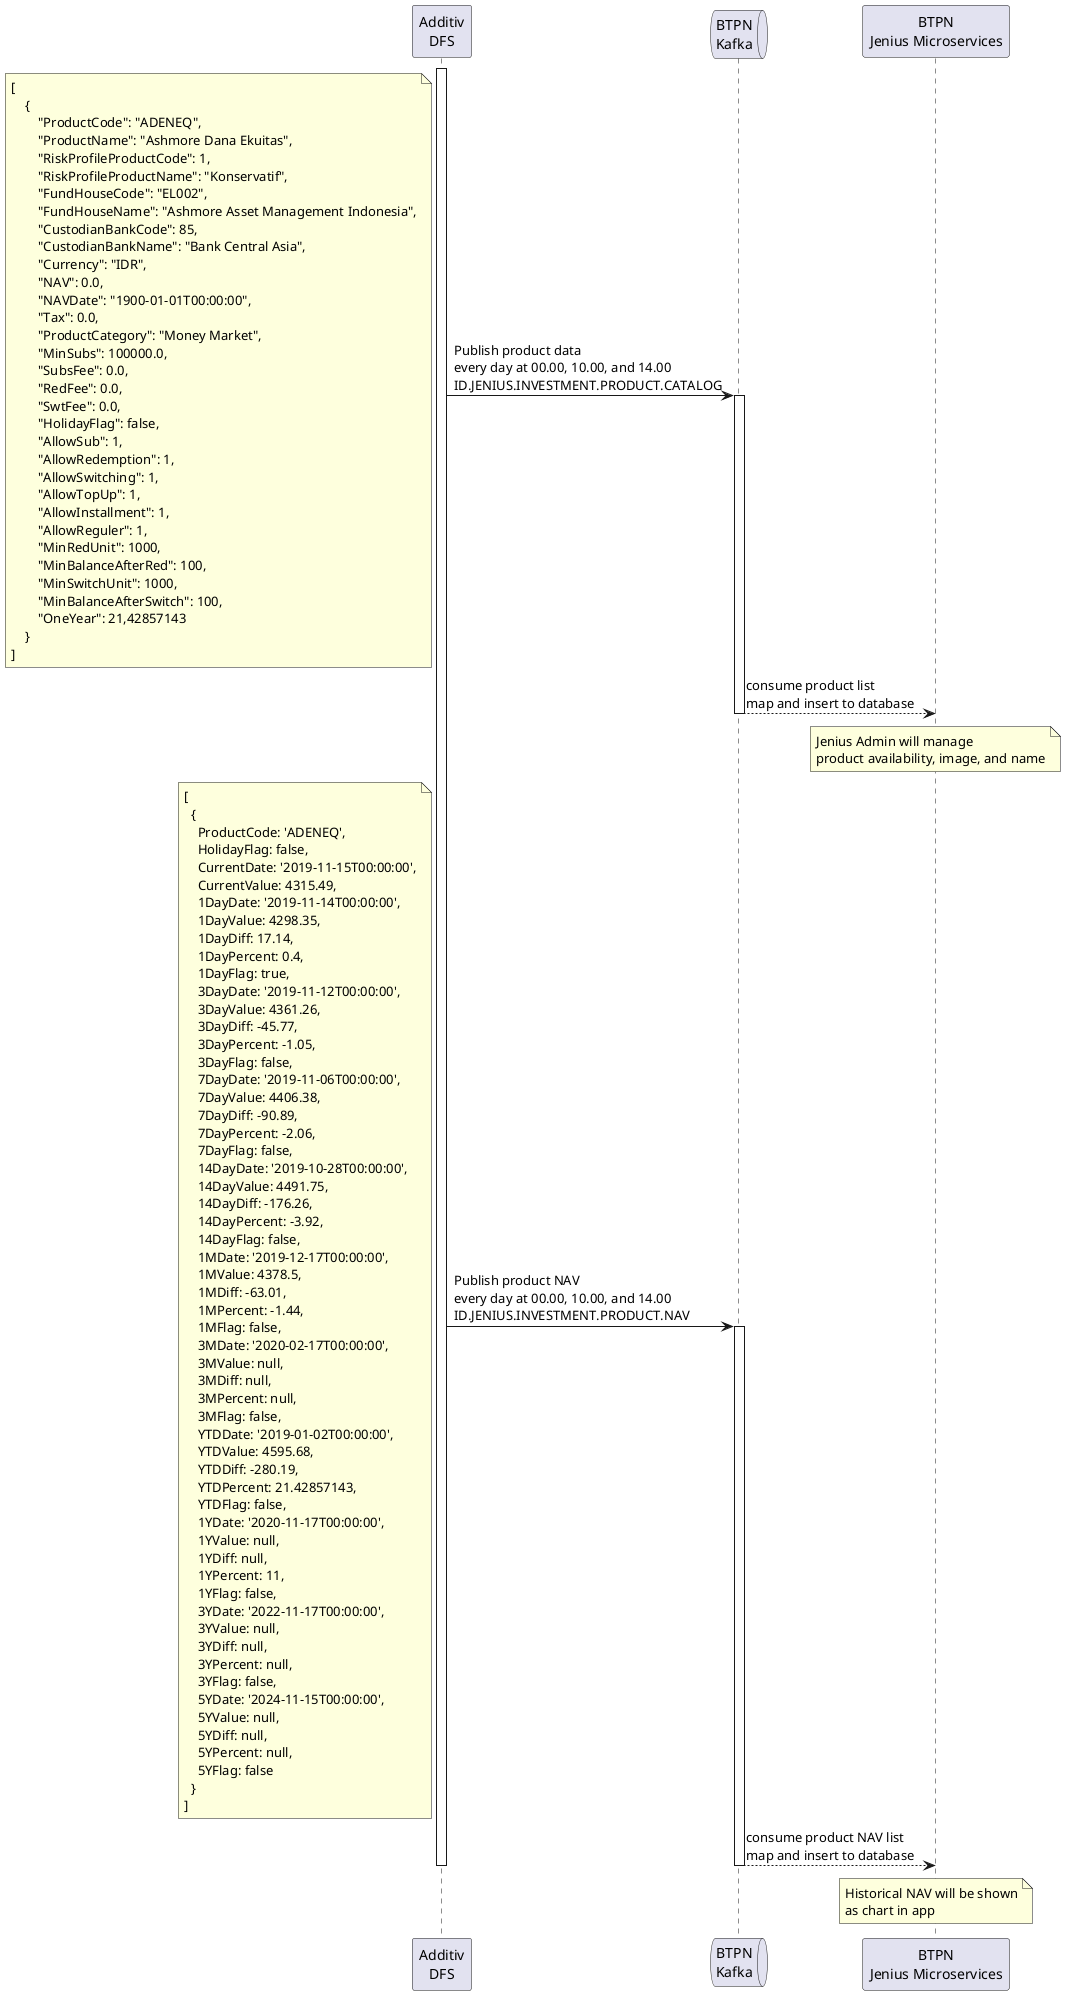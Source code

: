 @startuml products
participant "Additiv\nDFS" as dfs
queue "BTPN\nKafka" as kafka
participant "BTPN\nJenius Microservices" as ms

activate dfs
dfs -> kafka: Publish product data\nevery day at 00.00, 10.00, and 14.00\nID.JENIUS.INVESTMENT.PRODUCT.CATALOG
note left
[
    {
        "ProductCode": "ADENEQ",
        "ProductName": "Ashmore Dana Ekuitas",
        "RiskProfileProductCode": 1,
        "RiskProfileProductName": "Konservatif",
        "FundHouseCode": "EL002",
        "FundHouseName": "Ashmore Asset Management Indonesia",
        "CustodianBankCode": 85,
        "CustodianBankName": "Bank Central Asia",
        "Currency": "IDR",
        "NAV": 0.0,
        "NAVDate": "1900-01-01T00:00:00",
        "Tax": 0.0,
        "ProductCategory": "Money Market",
        "MinSubs": 100000.0,
        "SubsFee": 0.0,
        "RedFee": 0.0,
        "SwtFee": 0.0,
        "HolidayFlag": false,
        "AllowSub": 1,
        "AllowRedemption": 1,
        "AllowSwitching": 1,
        "AllowTopUp": 1,
        "AllowInstallment": 1,
        "AllowReguler": 1,
        "MinRedUnit": 1000,
        "MinBalanceAfterRed": 100,
        "MinSwitchUnit": 1000,
        "MinBalanceAfterSwitch": 100,
        "OneYear": 21,42857143
    }
]
end note
activate kafka
kafka --> ms: consume product list\nmap and insert to database
deactivate kafka
note over ms
Jenius Admin will manage
product availability, image, and name
end note

dfs -> kafka: Publish product NAV\nevery day at 00.00, 10.00, and 14.00\nID.JENIUS.INVESTMENT.PRODUCT.NAV
note left
[
  {
    ProductCode: 'ADENEQ',
    HolidayFlag: false,
    CurrentDate: '2019-11-15T00:00:00',
    CurrentValue: 4315.49,
    1DayDate: '2019-11-14T00:00:00',
    1DayValue: 4298.35,
    1DayDiff: 17.14,
    1DayPercent: 0.4,
    1DayFlag: true,
    3DayDate: '2019-11-12T00:00:00',
    3DayValue: 4361.26,
    3DayDiff: -45.77,
    3DayPercent: -1.05,
    3DayFlag: false,
    7DayDate: '2019-11-06T00:00:00',
    7DayValue: 4406.38,
    7DayDiff: -90.89,
    7DayPercent: -2.06,
    7DayFlag: false,
    14DayDate: '2019-10-28T00:00:00',
    14DayValue: 4491.75,
    14DayDiff: -176.26,
    14DayPercent: -3.92,
    14DayFlag: false,
    1MDate: '2019-12-17T00:00:00',
    1MValue: 4378.5,
    1MDiff: -63.01,
    1MPercent: -1.44,
    1MFlag: false,
    3MDate: '2020-02-17T00:00:00',
    3MValue: null,
    3MDiff: null,
    3MPercent: null,
    3MFlag: false,
    YTDDate: '2019-01-02T00:00:00',
    YTDValue: 4595.68,
    YTDDiff: -280.19,
    YTDPercent: 21.42857143,
    YTDFlag: false,
    1YDate: '2020-11-17T00:00:00',
    1YValue: null,
    1YDiff: null,
    1YPercent: 11,
    1YFlag: false,
    3YDate: '2022-11-17T00:00:00',
    3YValue: null,
    3YDiff: null,
    3YPercent: null,
    3YFlag: false,
    5YDate: '2024-11-15T00:00:00',
    5YValue: null,
    5YDiff: null,
    5YPercent: null,
    5YFlag: false
  }
]
end note
activate kafka
kafka --> ms: consume product NAV list\nmap and insert to database
deactivate kafka
note over ms
Historical NAV will be shown
as chart in app
end note
deactivate dfs

@enduml